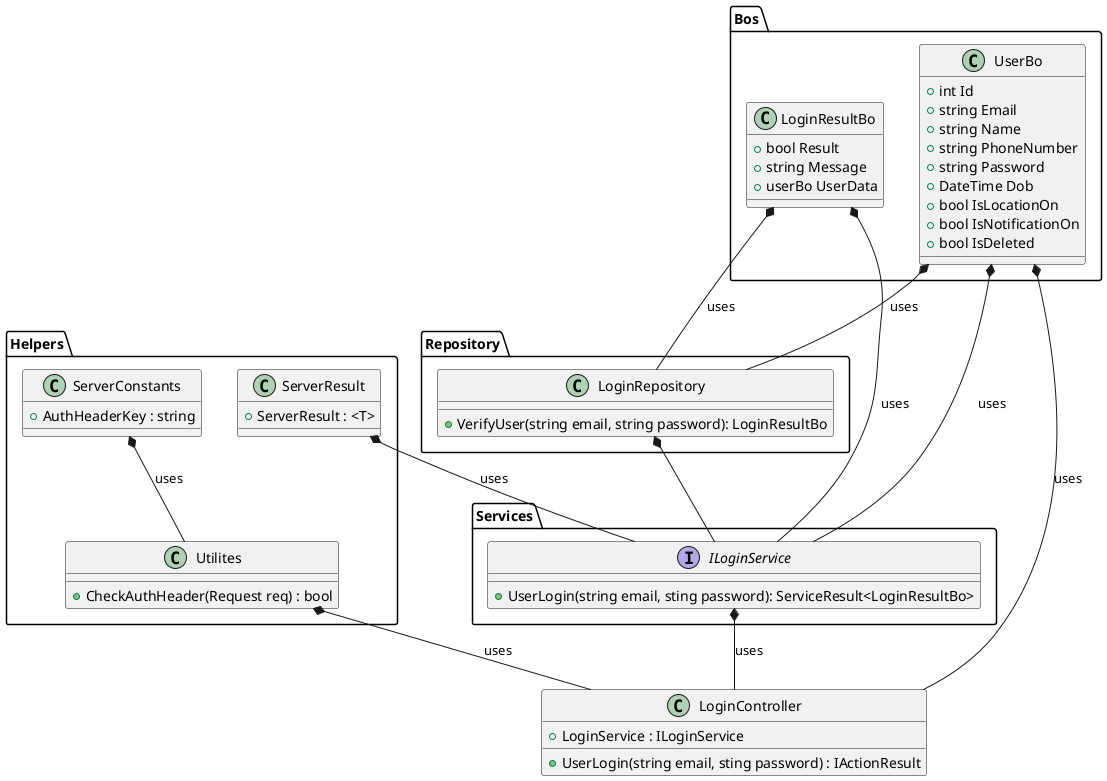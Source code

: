 @startuml

class LoginController {
    + LoginService : ILoginService
    + UserLogin(string email, sting password) : IActionResult
    
} 

package Helpers {
    Class Utilites {
        + CheckAuthHeader(Request req) : bool
    }

    Class ServerConstants {
        + AuthHeaderKey : string
    }

    Class ServerResult {
        + ServerResult : <T>
    }
}

package "Services" {
    interface ILoginService {
        + UserLogin(string email, sting password): ServiceResult<LoginResultBo>
        
    }
}

package "Repository" {
    class LoginRepository {
    
        + VerifyUser(string email, string password): LoginResultBo
        
    }
}

package Bos{
        class UserBo {
        + int Id
        + string Email
        + string Name
        + string PhoneNumber
        + string Password
        + DateTime Dob
        + bool IsLocationOn
        + bool IsNotificationOn
        + bool IsDeleted
    }

    class LoginResultBo{
        + bool Result
        + string Message
        + userBo UserData
    }
}

UserBo *-- LoginController : uses
UserBo *-- LoginRepository : uses
UserBo *-- ILoginService : uses
ILoginService *-- LoginController : uses
ServerResult *-- ILoginService : uses
Utilites *-- LoginController : uses
ServerConstants *-- Utilites : uses
LoginRepository *-- ILoginService
LoginResultBo *-- LoginRepository : uses
LoginResultBo *-- ILoginService : uses



@enduml
